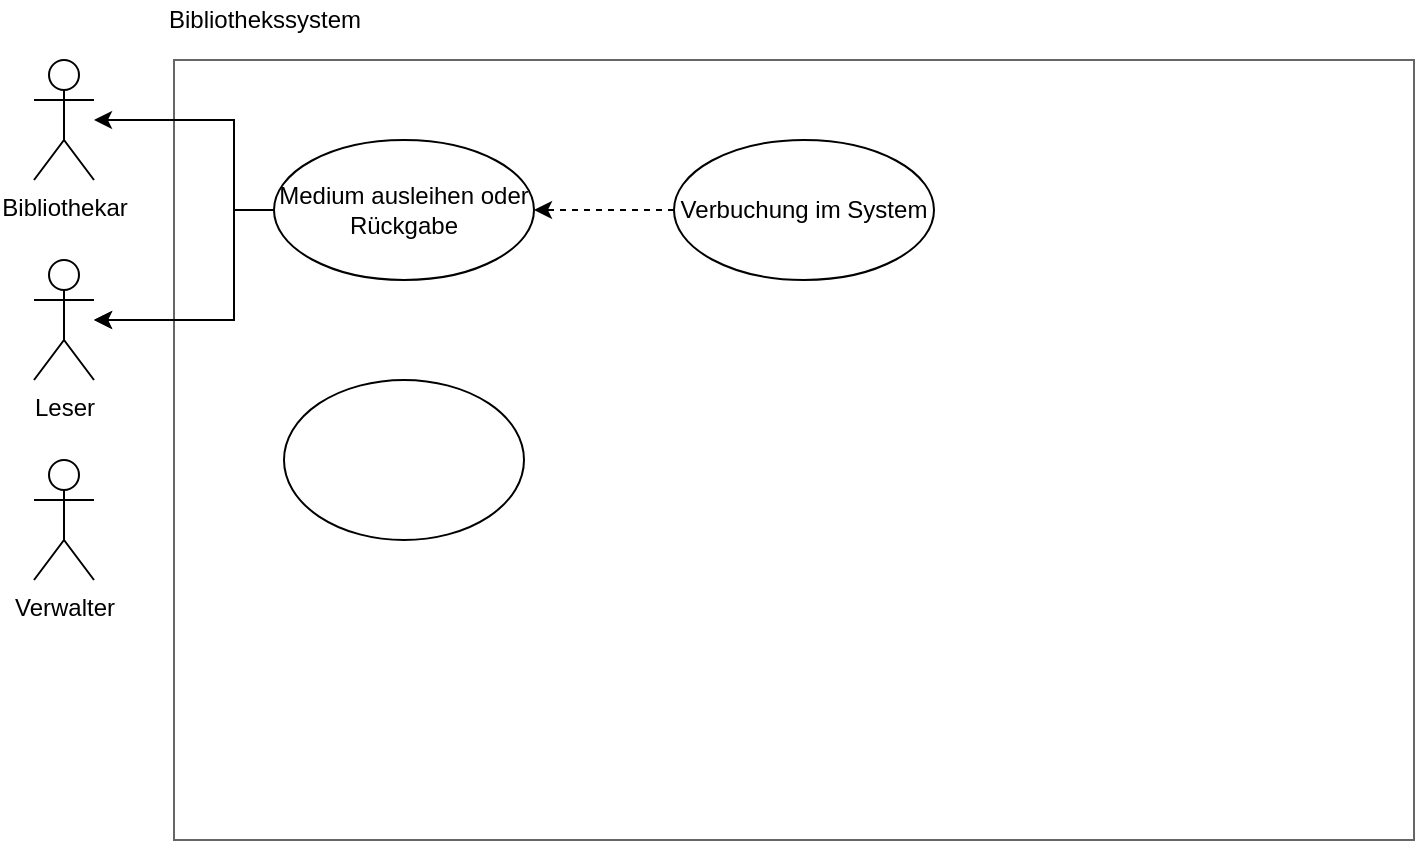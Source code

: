 <mxfile version="15.1.1" type="device"><diagram id="txl4XBjpv8o2Og-G52hv" name="Page-1"><mxGraphModel dx="1016" dy="544" grid="1" gridSize="10" guides="1" tooltips="1" connect="1" arrows="1" fold="1" page="1" pageScale="1" pageWidth="827" pageHeight="1169" math="0" shadow="0"><root><mxCell id="0"/><mxCell id="1" parent="0"/><mxCell id="MDV-Tz2ne6e9r8y_09Qm-1" value="Bibliothekar" style="shape=umlActor;verticalLabelPosition=bottom;verticalAlign=top;html=1;outlineConnect=0;" vertex="1" parent="1"><mxGeometry x="70" y="80" width="30" height="60" as="geometry"/></mxCell><mxCell id="MDV-Tz2ne6e9r8y_09Qm-3" value="" style="rounded=0;whiteSpace=wrap;html=1;strokeColor=#666666;fontColor=#333333;fillColor=none;" vertex="1" parent="1"><mxGeometry x="140" y="80" width="620" height="390" as="geometry"/></mxCell><mxCell id="MDV-Tz2ne6e9r8y_09Qm-4" value="Leser" style="shape=umlActor;verticalLabelPosition=bottom;verticalAlign=top;html=1;outlineConnect=0;" vertex="1" parent="1"><mxGeometry x="70" y="180" width="30" height="60" as="geometry"/></mxCell><mxCell id="MDV-Tz2ne6e9r8y_09Qm-5" value="Verwalter" style="shape=umlActor;verticalLabelPosition=bottom;verticalAlign=top;html=1;outlineConnect=0;" vertex="1" parent="1"><mxGeometry x="70" y="280" width="30" height="60" as="geometry"/></mxCell><mxCell id="MDV-Tz2ne6e9r8y_09Qm-8" style="edgeStyle=orthogonalEdgeStyle;rounded=0;orthogonalLoop=1;jettySize=auto;html=1;exitX=0;exitY=0.5;exitDx=0;exitDy=0;" edge="1" parent="1" source="MDV-Tz2ne6e9r8y_09Qm-6" target="MDV-Tz2ne6e9r8y_09Qm-4"><mxGeometry relative="1" as="geometry"><Array as="points"><mxPoint x="170" y="155"/><mxPoint x="170" y="210"/></Array></mxGeometry></mxCell><mxCell id="MDV-Tz2ne6e9r8y_09Qm-9" value="" style="edgeStyle=orthogonalEdgeStyle;rounded=0;orthogonalLoop=1;jettySize=auto;html=1;" edge="1" parent="1" source="MDV-Tz2ne6e9r8y_09Qm-6" target="MDV-Tz2ne6e9r8y_09Qm-4"><mxGeometry relative="1" as="geometry"><Array as="points"><mxPoint x="170" y="155"/><mxPoint x="170" y="210"/></Array></mxGeometry></mxCell><mxCell id="MDV-Tz2ne6e9r8y_09Qm-10" style="edgeStyle=orthogonalEdgeStyle;rounded=0;orthogonalLoop=1;jettySize=auto;html=1;" edge="1" parent="1" source="MDV-Tz2ne6e9r8y_09Qm-6" target="MDV-Tz2ne6e9r8y_09Qm-1"><mxGeometry relative="1" as="geometry"><Array as="points"><mxPoint x="170" y="155"/><mxPoint x="170" y="110"/></Array></mxGeometry></mxCell><mxCell id="MDV-Tz2ne6e9r8y_09Qm-6" value="Medium ausleihen oder Rückgabe" style="ellipse;whiteSpace=wrap;html=1;fillColor=none;" vertex="1" parent="1"><mxGeometry x="190" y="120" width="130" height="70" as="geometry"/></mxCell><mxCell id="MDV-Tz2ne6e9r8y_09Qm-12" style="edgeStyle=orthogonalEdgeStyle;rounded=0;orthogonalLoop=1;jettySize=auto;html=1;dashed=1;" edge="1" parent="1" source="MDV-Tz2ne6e9r8y_09Qm-11" target="MDV-Tz2ne6e9r8y_09Qm-6"><mxGeometry relative="1" as="geometry"/></mxCell><mxCell id="MDV-Tz2ne6e9r8y_09Qm-11" value="Verbuchung im System" style="ellipse;whiteSpace=wrap;html=1;fillColor=none;" vertex="1" parent="1"><mxGeometry x="390" y="120" width="130" height="70" as="geometry"/></mxCell><mxCell id="MDV-Tz2ne6e9r8y_09Qm-13" value="Bibliothekssystem" style="text;html=1;align=center;verticalAlign=middle;resizable=0;points=[];autosize=1;strokeColor=none;fillColor=none;" vertex="1" parent="1"><mxGeometry x="130" y="50" width="110" height="20" as="geometry"/></mxCell><mxCell id="MDV-Tz2ne6e9r8y_09Qm-15" value="" style="ellipse;whiteSpace=wrap;html=1;fillColor=none;" vertex="1" parent="1"><mxGeometry x="195" y="240" width="120" height="80" as="geometry"/></mxCell></root></mxGraphModel></diagram></mxfile>